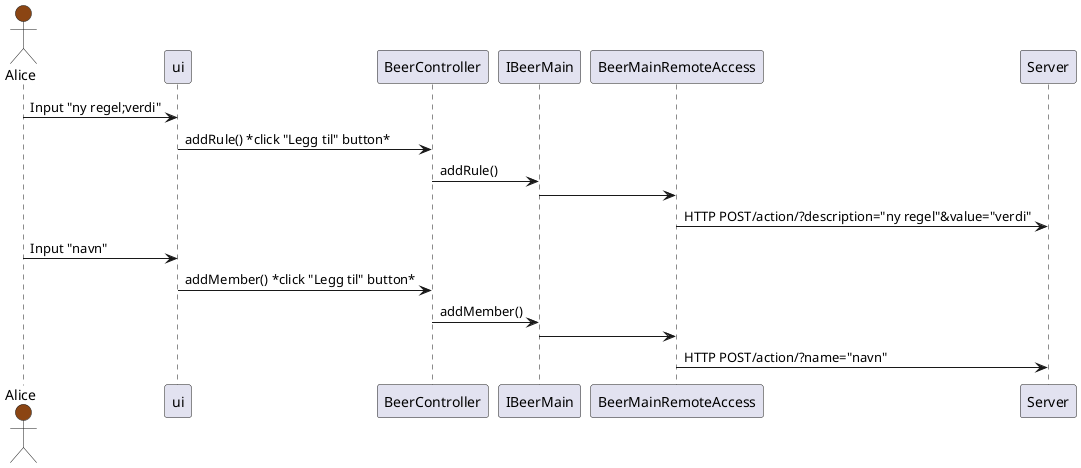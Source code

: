 @startuml

'!include plantuml-ae.iuml

actor Alice #SaddleBrown

Alice -> ui: Input "ny regel;verdi"
ui -> BeerController: addRule() *click "Legg til" button*
BeerController -> IBeerMain: addRule()
IBeerMain -> BeerMainRemoteAccess:
BeerMainRemoteAccess -> Server: HTTP POST/action/?description="ny regel"&value="verdi"
Alice -> ui: Input "navn"
ui -> BeerController: addMember() *click "Legg til" button*
BeerController -> IBeerMain: addMember()
IBeerMain -> BeerMainRemoteAccess
BeerMainRemoteAccess -> Server: HTTP POST/action/?name="navn"




'!include ../../plantuml-styles/ae-copyright-footer.txt
@enduml